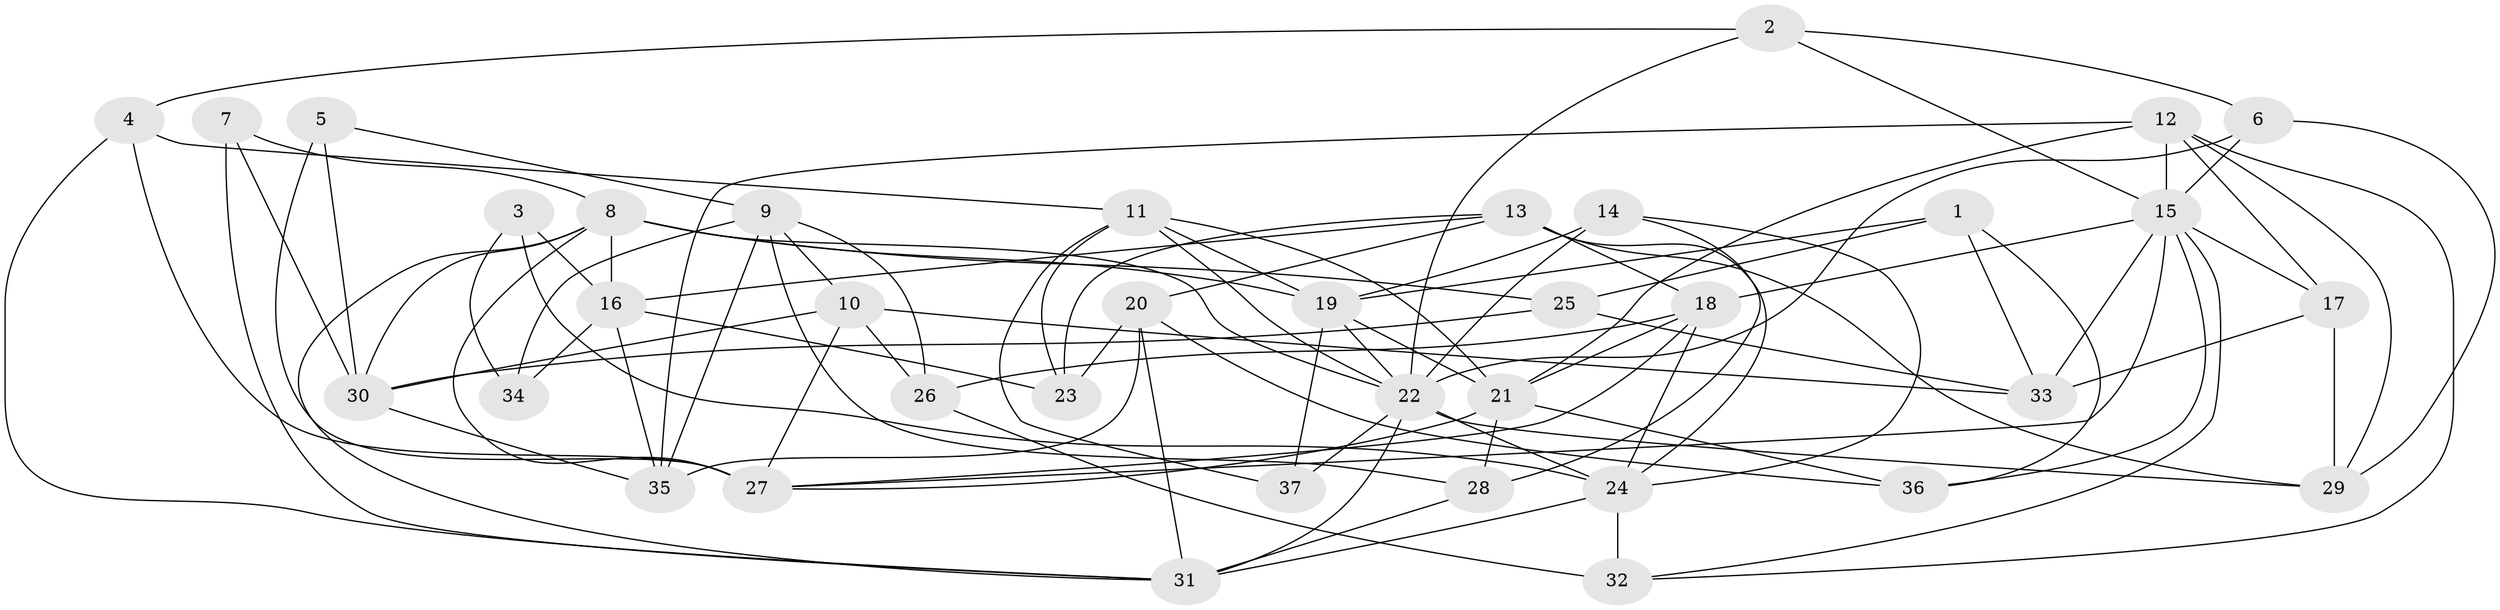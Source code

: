 // original degree distribution, {2: 0.0945945945945946, 4: 0.32432432432432434, 5: 0.21621621621621623, 9: 0.013513513513513514, 3: 0.2702702702702703, 6: 0.06756756756756757, 7: 0.013513513513513514}
// Generated by graph-tools (version 1.1) at 2025/02/03/09/25 03:02:15]
// undirected, 37 vertices, 96 edges
graph export_dot {
graph [start="1"]
  node [color=gray90,style=filled];
  1;
  2;
  3;
  4;
  5;
  6;
  7;
  8;
  9;
  10;
  11;
  12;
  13;
  14;
  15;
  16;
  17;
  18;
  19;
  20;
  21;
  22;
  23;
  24;
  25;
  26;
  27;
  28;
  29;
  30;
  31;
  32;
  33;
  34;
  35;
  36;
  37;
  1 -- 19 [weight=1.0];
  1 -- 25 [weight=1.0];
  1 -- 33 [weight=1.0];
  1 -- 36 [weight=1.0];
  2 -- 4 [weight=1.0];
  2 -- 6 [weight=1.0];
  2 -- 15 [weight=1.0];
  2 -- 22 [weight=1.0];
  3 -- 16 [weight=1.0];
  3 -- 24 [weight=1.0];
  3 -- 34 [weight=1.0];
  4 -- 11 [weight=1.0];
  4 -- 27 [weight=1.0];
  4 -- 31 [weight=1.0];
  5 -- 9 [weight=1.0];
  5 -- 27 [weight=1.0];
  5 -- 30 [weight=1.0];
  6 -- 15 [weight=1.0];
  6 -- 22 [weight=1.0];
  6 -- 29 [weight=2.0];
  7 -- 8 [weight=2.0];
  7 -- 30 [weight=1.0];
  7 -- 31 [weight=1.0];
  8 -- 16 [weight=1.0];
  8 -- 19 [weight=1.0];
  8 -- 22 [weight=2.0];
  8 -- 25 [weight=1.0];
  8 -- 27 [weight=1.0];
  8 -- 30 [weight=1.0];
  8 -- 31 [weight=1.0];
  9 -- 10 [weight=1.0];
  9 -- 26 [weight=1.0];
  9 -- 28 [weight=1.0];
  9 -- 34 [weight=1.0];
  9 -- 35 [weight=1.0];
  10 -- 26 [weight=1.0];
  10 -- 27 [weight=2.0];
  10 -- 30 [weight=1.0];
  10 -- 33 [weight=1.0];
  11 -- 19 [weight=1.0];
  11 -- 21 [weight=1.0];
  11 -- 22 [weight=1.0];
  11 -- 23 [weight=1.0];
  11 -- 37 [weight=1.0];
  12 -- 15 [weight=1.0];
  12 -- 17 [weight=1.0];
  12 -- 21 [weight=1.0];
  12 -- 29 [weight=1.0];
  12 -- 32 [weight=1.0];
  12 -- 35 [weight=1.0];
  13 -- 16 [weight=2.0];
  13 -- 18 [weight=1.0];
  13 -- 20 [weight=1.0];
  13 -- 23 [weight=1.0];
  13 -- 24 [weight=1.0];
  13 -- 29 [weight=3.0];
  14 -- 19 [weight=2.0];
  14 -- 22 [weight=1.0];
  14 -- 24 [weight=1.0];
  14 -- 28 [weight=1.0];
  15 -- 17 [weight=1.0];
  15 -- 18 [weight=1.0];
  15 -- 27 [weight=2.0];
  15 -- 32 [weight=1.0];
  15 -- 33 [weight=1.0];
  15 -- 36 [weight=1.0];
  16 -- 23 [weight=1.0];
  16 -- 34 [weight=1.0];
  16 -- 35 [weight=1.0];
  17 -- 29 [weight=1.0];
  17 -- 33 [weight=1.0];
  18 -- 21 [weight=1.0];
  18 -- 24 [weight=1.0];
  18 -- 26 [weight=2.0];
  18 -- 27 [weight=1.0];
  19 -- 21 [weight=1.0];
  19 -- 22 [weight=1.0];
  19 -- 37 [weight=2.0];
  20 -- 23 [weight=1.0];
  20 -- 31 [weight=1.0];
  20 -- 35 [weight=1.0];
  20 -- 36 [weight=1.0];
  21 -- 27 [weight=1.0];
  21 -- 28 [weight=1.0];
  21 -- 36 [weight=1.0];
  22 -- 24 [weight=1.0];
  22 -- 29 [weight=1.0];
  22 -- 31 [weight=1.0];
  22 -- 37 [weight=1.0];
  24 -- 31 [weight=1.0];
  24 -- 32 [weight=1.0];
  25 -- 30 [weight=1.0];
  25 -- 33 [weight=2.0];
  26 -- 32 [weight=2.0];
  28 -- 31 [weight=1.0];
  30 -- 35 [weight=1.0];
}

